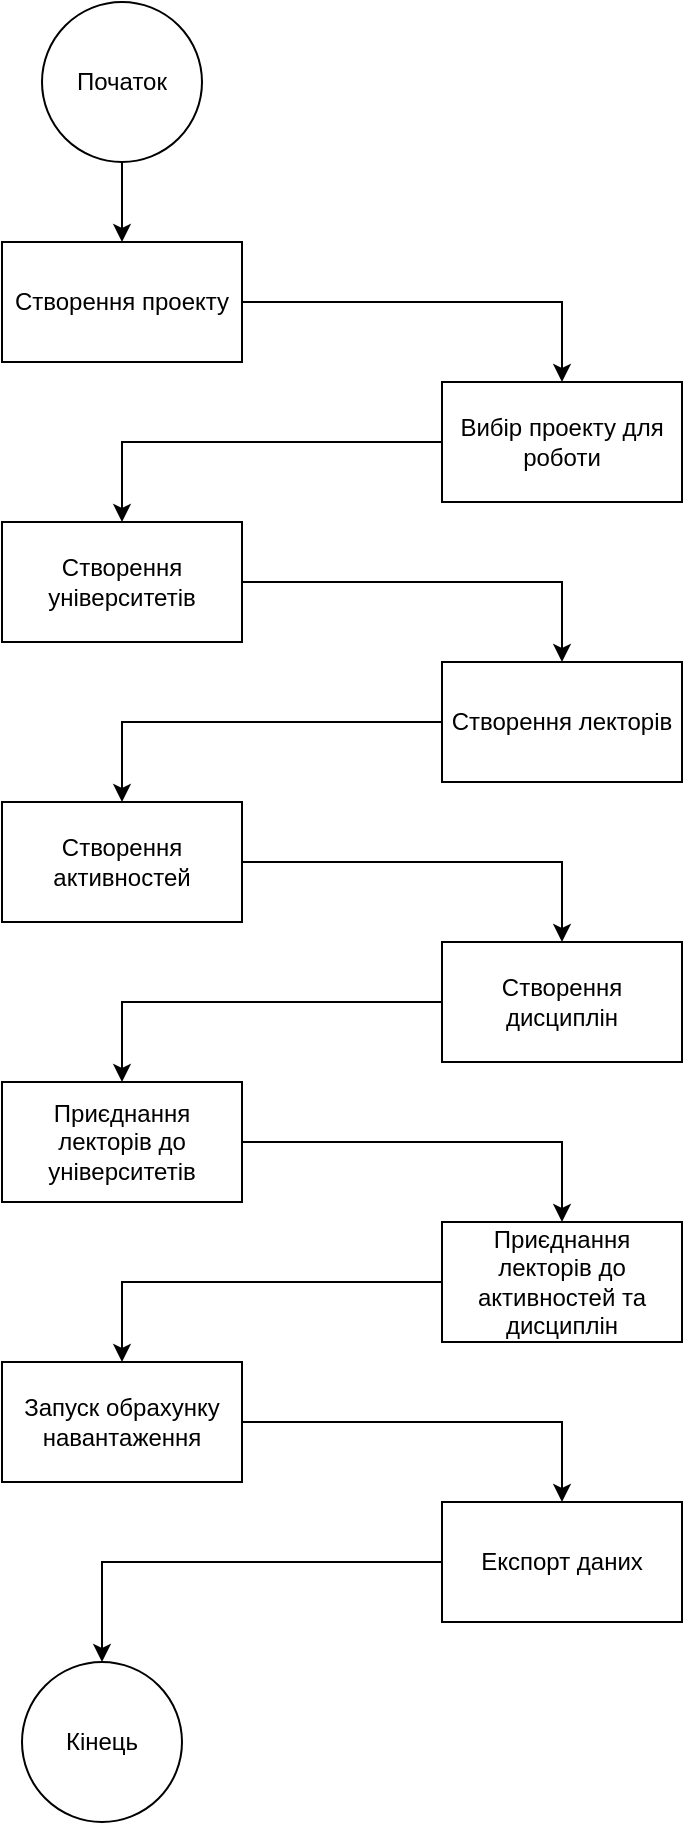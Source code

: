 <mxfile version="18.0.3" type="device"><diagram id="C5RBs43oDa-KdzZeNtuy" name="Page-1"><mxGraphModel dx="1221" dy="634" grid="1" gridSize="10" guides="1" tooltips="1" connect="1" arrows="1" fold="1" page="1" pageScale="1" pageWidth="827" pageHeight="1169" math="0" shadow="0"><root><mxCell id="WIyWlLk6GJQsqaUBKTNV-0"/><mxCell id="WIyWlLk6GJQsqaUBKTNV-1" parent="WIyWlLk6GJQsqaUBKTNV-0"/><mxCell id="TzPJHDKhGQ-TRgWlh3mu-5" value="" style="edgeStyle=orthogonalEdgeStyle;rounded=0;orthogonalLoop=1;jettySize=auto;html=1;" edge="1" parent="WIyWlLk6GJQsqaUBKTNV-1" source="TzPJHDKhGQ-TRgWlh3mu-3" target="TzPJHDKhGQ-TRgWlh3mu-4"><mxGeometry relative="1" as="geometry"/></mxCell><mxCell id="TzPJHDKhGQ-TRgWlh3mu-3" value="Початок" style="ellipse;whiteSpace=wrap;html=1;aspect=fixed;" vertex="1" parent="WIyWlLk6GJQsqaUBKTNV-1"><mxGeometry x="130" y="60" width="80" height="80" as="geometry"/></mxCell><mxCell id="TzPJHDKhGQ-TRgWlh3mu-19" value="" style="edgeStyle=orthogonalEdgeStyle;rounded=0;orthogonalLoop=1;jettySize=auto;html=1;" edge="1" parent="WIyWlLk6GJQsqaUBKTNV-1" source="TzPJHDKhGQ-TRgWlh3mu-4" target="TzPJHDKhGQ-TRgWlh3mu-18"><mxGeometry relative="1" as="geometry"/></mxCell><mxCell id="TzPJHDKhGQ-TRgWlh3mu-4" value="Створення проекту" style="whiteSpace=wrap;html=1;" vertex="1" parent="WIyWlLk6GJQsqaUBKTNV-1"><mxGeometry x="110" y="180" width="120" height="60" as="geometry"/></mxCell><mxCell id="TzPJHDKhGQ-TRgWlh3mu-9" value="" style="edgeStyle=orthogonalEdgeStyle;rounded=0;orthogonalLoop=1;jettySize=auto;html=1;" edge="1" parent="WIyWlLk6GJQsqaUBKTNV-1" source="TzPJHDKhGQ-TRgWlh3mu-6" target="TzPJHDKhGQ-TRgWlh3mu-8"><mxGeometry relative="1" as="geometry"/></mxCell><mxCell id="TzPJHDKhGQ-TRgWlh3mu-6" value="Створення університетів" style="whiteSpace=wrap;html=1;" vertex="1" parent="WIyWlLk6GJQsqaUBKTNV-1"><mxGeometry x="110" y="320" width="120" height="60" as="geometry"/></mxCell><mxCell id="TzPJHDKhGQ-TRgWlh3mu-11" value="" style="edgeStyle=orthogonalEdgeStyle;rounded=0;orthogonalLoop=1;jettySize=auto;html=1;" edge="1" parent="WIyWlLk6GJQsqaUBKTNV-1" source="TzPJHDKhGQ-TRgWlh3mu-8" target="TzPJHDKhGQ-TRgWlh3mu-10"><mxGeometry relative="1" as="geometry"/></mxCell><mxCell id="TzPJHDKhGQ-TRgWlh3mu-8" value="Створення лекторів" style="whiteSpace=wrap;html=1;" vertex="1" parent="WIyWlLk6GJQsqaUBKTNV-1"><mxGeometry x="330" y="390" width="120" height="60" as="geometry"/></mxCell><mxCell id="TzPJHDKhGQ-TRgWlh3mu-13" value="" style="edgeStyle=orthogonalEdgeStyle;rounded=0;orthogonalLoop=1;jettySize=auto;html=1;" edge="1" parent="WIyWlLk6GJQsqaUBKTNV-1" source="TzPJHDKhGQ-TRgWlh3mu-10" target="TzPJHDKhGQ-TRgWlh3mu-12"><mxGeometry relative="1" as="geometry"/></mxCell><mxCell id="TzPJHDKhGQ-TRgWlh3mu-10" value="Створення активностей" style="whiteSpace=wrap;html=1;" vertex="1" parent="WIyWlLk6GJQsqaUBKTNV-1"><mxGeometry x="110" y="460" width="120" height="60" as="geometry"/></mxCell><mxCell id="TzPJHDKhGQ-TRgWlh3mu-22" value="" style="edgeStyle=orthogonalEdgeStyle;rounded=0;orthogonalLoop=1;jettySize=auto;html=1;" edge="1" parent="WIyWlLk6GJQsqaUBKTNV-1" source="TzPJHDKhGQ-TRgWlh3mu-12" target="TzPJHDKhGQ-TRgWlh3mu-21"><mxGeometry relative="1" as="geometry"/></mxCell><mxCell id="TzPJHDKhGQ-TRgWlh3mu-12" value="Створення дисциплін" style="whiteSpace=wrap;html=1;" vertex="1" parent="WIyWlLk6GJQsqaUBKTNV-1"><mxGeometry x="330" y="530" width="120" height="60" as="geometry"/></mxCell><mxCell id="TzPJHDKhGQ-TRgWlh3mu-20" style="edgeStyle=orthogonalEdgeStyle;rounded=0;orthogonalLoop=1;jettySize=auto;html=1;entryX=0.5;entryY=0;entryDx=0;entryDy=0;" edge="1" parent="WIyWlLk6GJQsqaUBKTNV-1" source="TzPJHDKhGQ-TRgWlh3mu-18" target="TzPJHDKhGQ-TRgWlh3mu-6"><mxGeometry relative="1" as="geometry"/></mxCell><mxCell id="TzPJHDKhGQ-TRgWlh3mu-18" value="&lt;span style=&quot;&quot;&gt;Вибір проекту для роботи&lt;/span&gt;" style="whiteSpace=wrap;html=1;" vertex="1" parent="WIyWlLk6GJQsqaUBKTNV-1"><mxGeometry x="330" y="250" width="120" height="60" as="geometry"/></mxCell><mxCell id="TzPJHDKhGQ-TRgWlh3mu-24" value="" style="edgeStyle=orthogonalEdgeStyle;rounded=0;orthogonalLoop=1;jettySize=auto;html=1;" edge="1" parent="WIyWlLk6GJQsqaUBKTNV-1" source="TzPJHDKhGQ-TRgWlh3mu-21" target="TzPJHDKhGQ-TRgWlh3mu-23"><mxGeometry relative="1" as="geometry"/></mxCell><mxCell id="TzPJHDKhGQ-TRgWlh3mu-21" value="Приєднання лекторів до університетів" style="whiteSpace=wrap;html=1;" vertex="1" parent="WIyWlLk6GJQsqaUBKTNV-1"><mxGeometry x="110" y="600" width="120" height="60" as="geometry"/></mxCell><mxCell id="TzPJHDKhGQ-TRgWlh3mu-26" value="" style="edgeStyle=orthogonalEdgeStyle;rounded=0;orthogonalLoop=1;jettySize=auto;html=1;" edge="1" parent="WIyWlLk6GJQsqaUBKTNV-1" source="TzPJHDKhGQ-TRgWlh3mu-23" target="TzPJHDKhGQ-TRgWlh3mu-25"><mxGeometry relative="1" as="geometry"/></mxCell><mxCell id="TzPJHDKhGQ-TRgWlh3mu-23" value="Приєднання лекторів до активностей та дисциплін" style="whiteSpace=wrap;html=1;" vertex="1" parent="WIyWlLk6GJQsqaUBKTNV-1"><mxGeometry x="330" y="670" width="120" height="60" as="geometry"/></mxCell><mxCell id="TzPJHDKhGQ-TRgWlh3mu-28" value="" style="edgeStyle=orthogonalEdgeStyle;rounded=0;orthogonalLoop=1;jettySize=auto;html=1;" edge="1" parent="WIyWlLk6GJQsqaUBKTNV-1" source="TzPJHDKhGQ-TRgWlh3mu-25" target="TzPJHDKhGQ-TRgWlh3mu-27"><mxGeometry relative="1" as="geometry"/></mxCell><mxCell id="TzPJHDKhGQ-TRgWlh3mu-25" value="Запуск обрахунку навантаження" style="whiteSpace=wrap;html=1;" vertex="1" parent="WIyWlLk6GJQsqaUBKTNV-1"><mxGeometry x="110" y="740" width="120" height="60" as="geometry"/></mxCell><mxCell id="TzPJHDKhGQ-TRgWlh3mu-30" style="edgeStyle=orthogonalEdgeStyle;rounded=0;orthogonalLoop=1;jettySize=auto;html=1;entryX=0.5;entryY=0;entryDx=0;entryDy=0;" edge="1" parent="WIyWlLk6GJQsqaUBKTNV-1" source="TzPJHDKhGQ-TRgWlh3mu-27" target="TzPJHDKhGQ-TRgWlh3mu-29"><mxGeometry relative="1" as="geometry"/></mxCell><mxCell id="TzPJHDKhGQ-TRgWlh3mu-27" value="Експорт даних" style="whiteSpace=wrap;html=1;" vertex="1" parent="WIyWlLk6GJQsqaUBKTNV-1"><mxGeometry x="330" y="810" width="120" height="60" as="geometry"/></mxCell><mxCell id="TzPJHDKhGQ-TRgWlh3mu-29" value="Кінець" style="ellipse;whiteSpace=wrap;html=1;aspect=fixed;" vertex="1" parent="WIyWlLk6GJQsqaUBKTNV-1"><mxGeometry x="120" y="890" width="80" height="80" as="geometry"/></mxCell></root></mxGraphModel></diagram></mxfile>